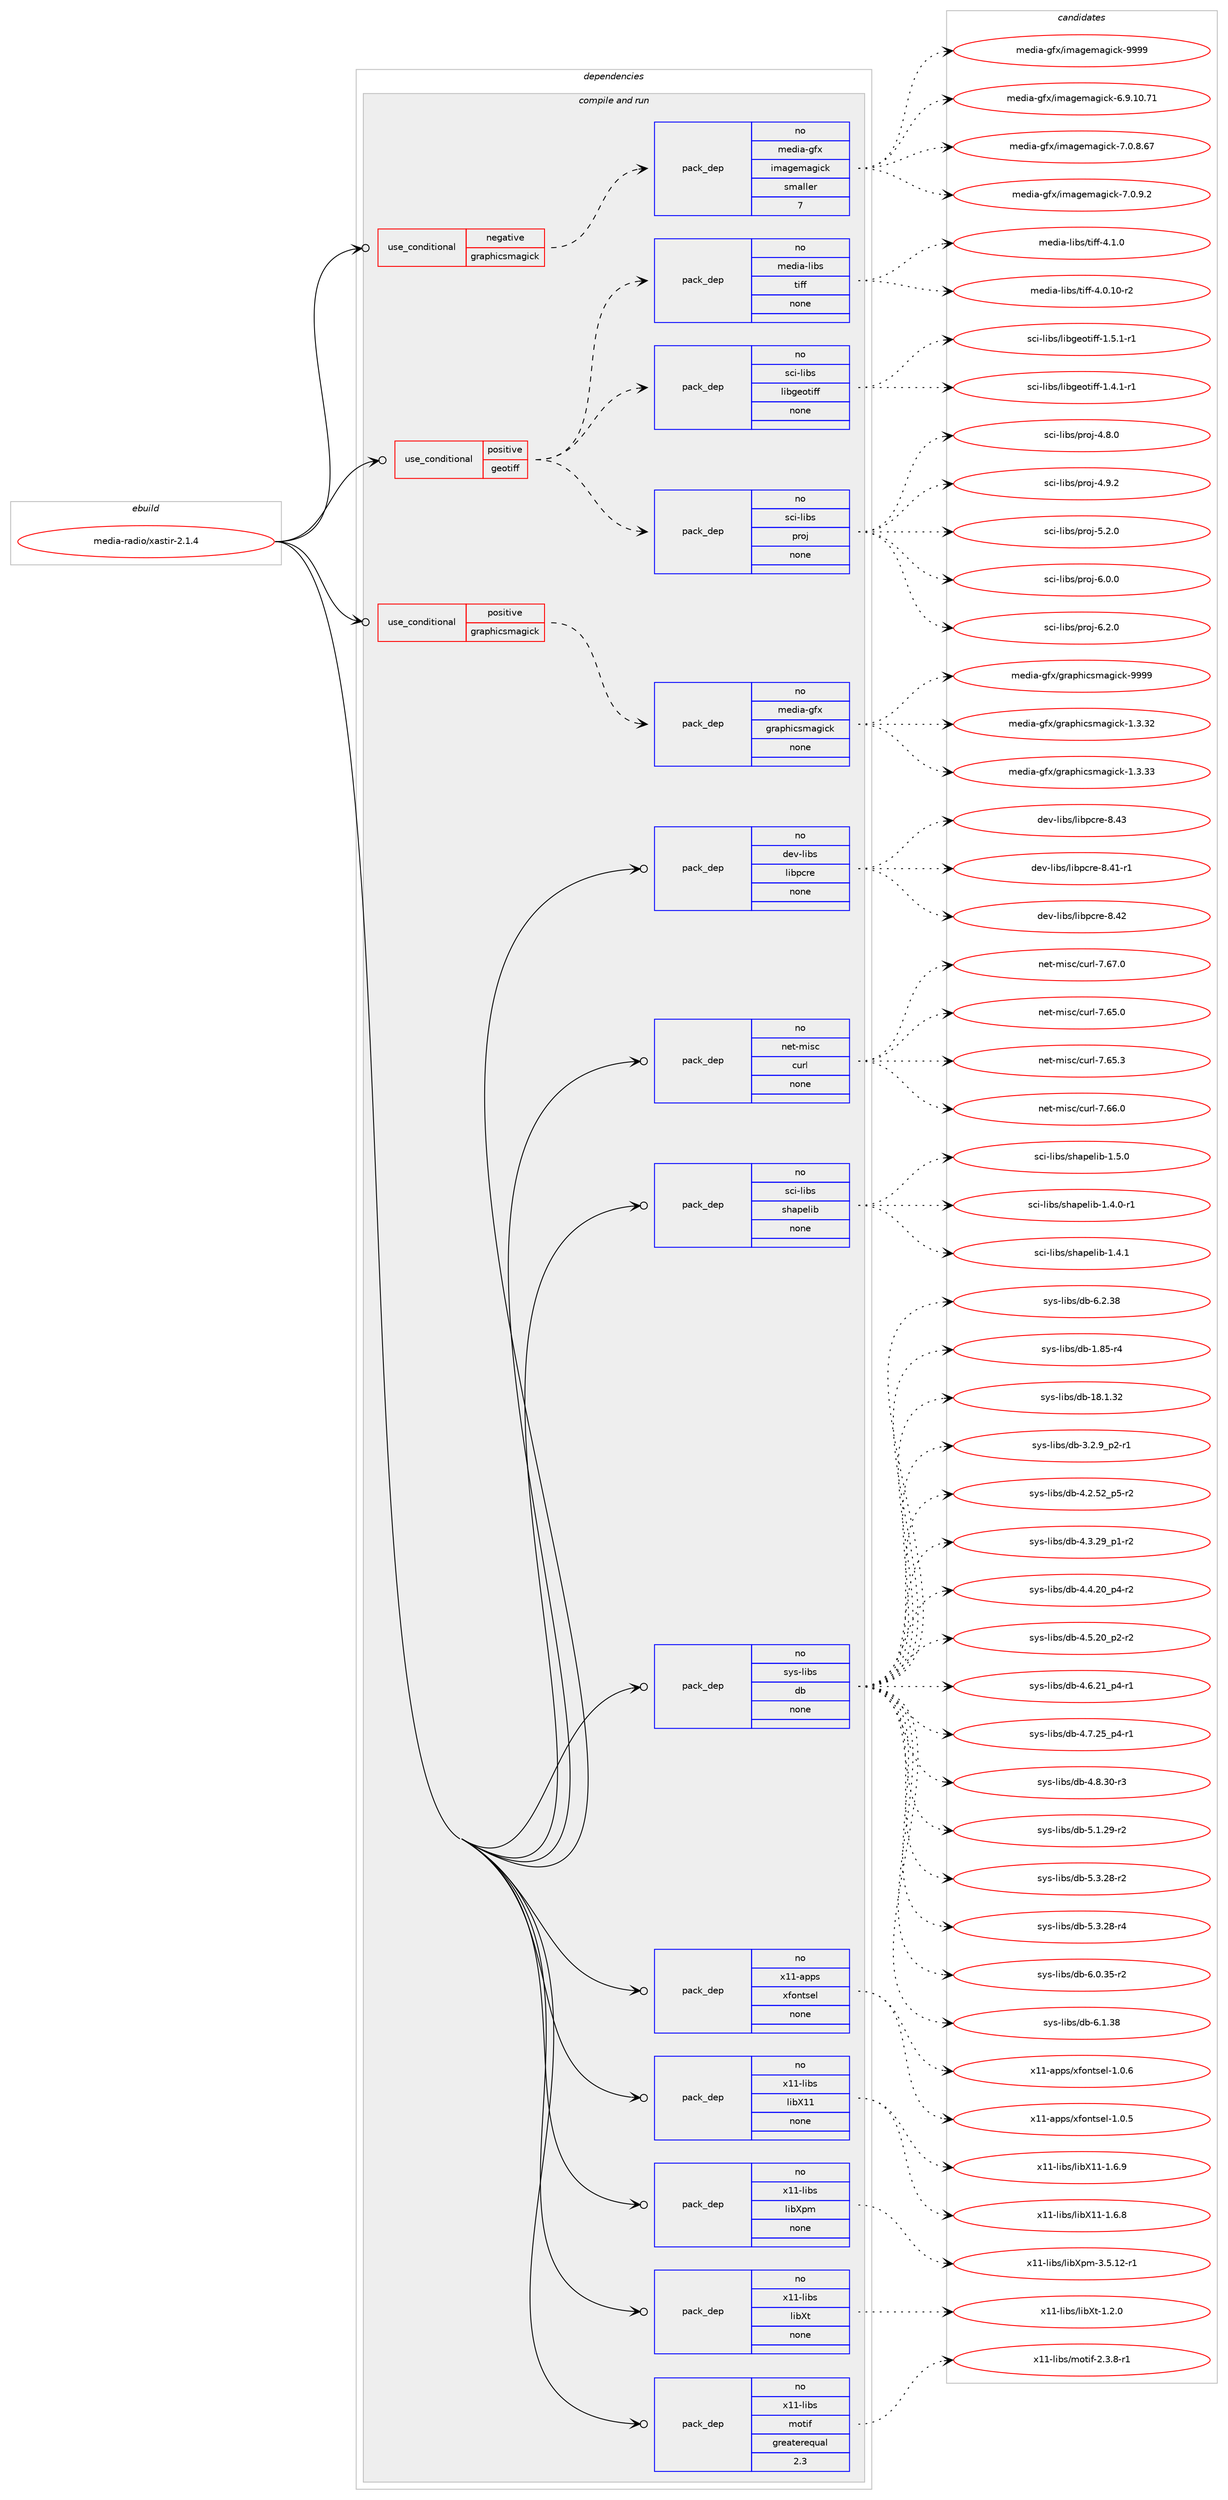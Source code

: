 digraph prolog {

# *************
# Graph options
# *************

newrank=true;
concentrate=true;
compound=true;
graph [rankdir=LR,fontname=Helvetica,fontsize=10,ranksep=1.5];#, ranksep=2.5, nodesep=0.2];
edge  [arrowhead=vee];
node  [fontname=Helvetica,fontsize=10];

# **********
# The ebuild
# **********

subgraph cluster_leftcol {
color=gray;
rank=same;
label=<<i>ebuild</i>>;
id [label="media-radio/xastir-2.1.4", color=red, width=4, href="../media-radio/xastir-2.1.4.svg"];
}

# ****************
# The dependencies
# ****************

subgraph cluster_midcol {
color=gray;
label=<<i>dependencies</i>>;
subgraph cluster_compile {
fillcolor="#eeeeee";
style=filled;
label=<<i>compile</i>>;
}
subgraph cluster_compileandrun {
fillcolor="#eeeeee";
style=filled;
label=<<i>compile and run</i>>;
subgraph cond193349 {
dependency796523 [label=<<TABLE BORDER="0" CELLBORDER="1" CELLSPACING="0" CELLPADDING="4"><TR><TD ROWSPAN="3" CELLPADDING="10">use_conditional</TD></TR><TR><TD>negative</TD></TR><TR><TD>graphicsmagick</TD></TR></TABLE>>, shape=none, color=red];
subgraph pack589260 {
dependency796524 [label=<<TABLE BORDER="0" CELLBORDER="1" CELLSPACING="0" CELLPADDING="4" WIDTH="220"><TR><TD ROWSPAN="6" CELLPADDING="30">pack_dep</TD></TR><TR><TD WIDTH="110">no</TD></TR><TR><TD>media-gfx</TD></TR><TR><TD>imagemagick</TD></TR><TR><TD>smaller</TD></TR><TR><TD>7</TD></TR></TABLE>>, shape=none, color=blue];
}
dependency796523:e -> dependency796524:w [weight=20,style="dashed",arrowhead="vee"];
}
id:e -> dependency796523:w [weight=20,style="solid",arrowhead="odotvee"];
subgraph cond193350 {
dependency796525 [label=<<TABLE BORDER="0" CELLBORDER="1" CELLSPACING="0" CELLPADDING="4"><TR><TD ROWSPAN="3" CELLPADDING="10">use_conditional</TD></TR><TR><TD>positive</TD></TR><TR><TD>geotiff</TD></TR></TABLE>>, shape=none, color=red];
subgraph pack589261 {
dependency796526 [label=<<TABLE BORDER="0" CELLBORDER="1" CELLSPACING="0" CELLPADDING="4" WIDTH="220"><TR><TD ROWSPAN="6" CELLPADDING="30">pack_dep</TD></TR><TR><TD WIDTH="110">no</TD></TR><TR><TD>sci-libs</TD></TR><TR><TD>proj</TD></TR><TR><TD>none</TD></TR><TR><TD></TD></TR></TABLE>>, shape=none, color=blue];
}
dependency796525:e -> dependency796526:w [weight=20,style="dashed",arrowhead="vee"];
subgraph pack589262 {
dependency796527 [label=<<TABLE BORDER="0" CELLBORDER="1" CELLSPACING="0" CELLPADDING="4" WIDTH="220"><TR><TD ROWSPAN="6" CELLPADDING="30">pack_dep</TD></TR><TR><TD WIDTH="110">no</TD></TR><TR><TD>sci-libs</TD></TR><TR><TD>libgeotiff</TD></TR><TR><TD>none</TD></TR><TR><TD></TD></TR></TABLE>>, shape=none, color=blue];
}
dependency796525:e -> dependency796527:w [weight=20,style="dashed",arrowhead="vee"];
subgraph pack589263 {
dependency796528 [label=<<TABLE BORDER="0" CELLBORDER="1" CELLSPACING="0" CELLPADDING="4" WIDTH="220"><TR><TD ROWSPAN="6" CELLPADDING="30">pack_dep</TD></TR><TR><TD WIDTH="110">no</TD></TR><TR><TD>media-libs</TD></TR><TR><TD>tiff</TD></TR><TR><TD>none</TD></TR><TR><TD></TD></TR></TABLE>>, shape=none, color=blue];
}
dependency796525:e -> dependency796528:w [weight=20,style="dashed",arrowhead="vee"];
}
id:e -> dependency796525:w [weight=20,style="solid",arrowhead="odotvee"];
subgraph cond193351 {
dependency796529 [label=<<TABLE BORDER="0" CELLBORDER="1" CELLSPACING="0" CELLPADDING="4"><TR><TD ROWSPAN="3" CELLPADDING="10">use_conditional</TD></TR><TR><TD>positive</TD></TR><TR><TD>graphicsmagick</TD></TR></TABLE>>, shape=none, color=red];
subgraph pack589264 {
dependency796530 [label=<<TABLE BORDER="0" CELLBORDER="1" CELLSPACING="0" CELLPADDING="4" WIDTH="220"><TR><TD ROWSPAN="6" CELLPADDING="30">pack_dep</TD></TR><TR><TD WIDTH="110">no</TD></TR><TR><TD>media-gfx</TD></TR><TR><TD>graphicsmagick</TD></TR><TR><TD>none</TD></TR><TR><TD></TD></TR></TABLE>>, shape=none, color=blue];
}
dependency796529:e -> dependency796530:w [weight=20,style="dashed",arrowhead="vee"];
}
id:e -> dependency796529:w [weight=20,style="solid",arrowhead="odotvee"];
subgraph pack589265 {
dependency796531 [label=<<TABLE BORDER="0" CELLBORDER="1" CELLSPACING="0" CELLPADDING="4" WIDTH="220"><TR><TD ROWSPAN="6" CELLPADDING="30">pack_dep</TD></TR><TR><TD WIDTH="110">no</TD></TR><TR><TD>dev-libs</TD></TR><TR><TD>libpcre</TD></TR><TR><TD>none</TD></TR><TR><TD></TD></TR></TABLE>>, shape=none, color=blue];
}
id:e -> dependency796531:w [weight=20,style="solid",arrowhead="odotvee"];
subgraph pack589266 {
dependency796532 [label=<<TABLE BORDER="0" CELLBORDER="1" CELLSPACING="0" CELLPADDING="4" WIDTH="220"><TR><TD ROWSPAN="6" CELLPADDING="30">pack_dep</TD></TR><TR><TD WIDTH="110">no</TD></TR><TR><TD>net-misc</TD></TR><TR><TD>curl</TD></TR><TR><TD>none</TD></TR><TR><TD></TD></TR></TABLE>>, shape=none, color=blue];
}
id:e -> dependency796532:w [weight=20,style="solid",arrowhead="odotvee"];
subgraph pack589267 {
dependency796533 [label=<<TABLE BORDER="0" CELLBORDER="1" CELLSPACING="0" CELLPADDING="4" WIDTH="220"><TR><TD ROWSPAN="6" CELLPADDING="30">pack_dep</TD></TR><TR><TD WIDTH="110">no</TD></TR><TR><TD>sci-libs</TD></TR><TR><TD>shapelib</TD></TR><TR><TD>none</TD></TR><TR><TD></TD></TR></TABLE>>, shape=none, color=blue];
}
id:e -> dependency796533:w [weight=20,style="solid",arrowhead="odotvee"];
subgraph pack589268 {
dependency796534 [label=<<TABLE BORDER="0" CELLBORDER="1" CELLSPACING="0" CELLPADDING="4" WIDTH="220"><TR><TD ROWSPAN="6" CELLPADDING="30">pack_dep</TD></TR><TR><TD WIDTH="110">no</TD></TR><TR><TD>sys-libs</TD></TR><TR><TD>db</TD></TR><TR><TD>none</TD></TR><TR><TD></TD></TR></TABLE>>, shape=none, color=blue];
}
id:e -> dependency796534:w [weight=20,style="solid",arrowhead="odotvee"];
subgraph pack589269 {
dependency796535 [label=<<TABLE BORDER="0" CELLBORDER="1" CELLSPACING="0" CELLPADDING="4" WIDTH="220"><TR><TD ROWSPAN="6" CELLPADDING="30">pack_dep</TD></TR><TR><TD WIDTH="110">no</TD></TR><TR><TD>x11-apps</TD></TR><TR><TD>xfontsel</TD></TR><TR><TD>none</TD></TR><TR><TD></TD></TR></TABLE>>, shape=none, color=blue];
}
id:e -> dependency796535:w [weight=20,style="solid",arrowhead="odotvee"];
subgraph pack589270 {
dependency796536 [label=<<TABLE BORDER="0" CELLBORDER="1" CELLSPACING="0" CELLPADDING="4" WIDTH="220"><TR><TD ROWSPAN="6" CELLPADDING="30">pack_dep</TD></TR><TR><TD WIDTH="110">no</TD></TR><TR><TD>x11-libs</TD></TR><TR><TD>libX11</TD></TR><TR><TD>none</TD></TR><TR><TD></TD></TR></TABLE>>, shape=none, color=blue];
}
id:e -> dependency796536:w [weight=20,style="solid",arrowhead="odotvee"];
subgraph pack589271 {
dependency796537 [label=<<TABLE BORDER="0" CELLBORDER="1" CELLSPACING="0" CELLPADDING="4" WIDTH="220"><TR><TD ROWSPAN="6" CELLPADDING="30">pack_dep</TD></TR><TR><TD WIDTH="110">no</TD></TR><TR><TD>x11-libs</TD></TR><TR><TD>libXpm</TD></TR><TR><TD>none</TD></TR><TR><TD></TD></TR></TABLE>>, shape=none, color=blue];
}
id:e -> dependency796537:w [weight=20,style="solid",arrowhead="odotvee"];
subgraph pack589272 {
dependency796538 [label=<<TABLE BORDER="0" CELLBORDER="1" CELLSPACING="0" CELLPADDING="4" WIDTH="220"><TR><TD ROWSPAN="6" CELLPADDING="30">pack_dep</TD></TR><TR><TD WIDTH="110">no</TD></TR><TR><TD>x11-libs</TD></TR><TR><TD>libXt</TD></TR><TR><TD>none</TD></TR><TR><TD></TD></TR></TABLE>>, shape=none, color=blue];
}
id:e -> dependency796538:w [weight=20,style="solid",arrowhead="odotvee"];
subgraph pack589273 {
dependency796539 [label=<<TABLE BORDER="0" CELLBORDER="1" CELLSPACING="0" CELLPADDING="4" WIDTH="220"><TR><TD ROWSPAN="6" CELLPADDING="30">pack_dep</TD></TR><TR><TD WIDTH="110">no</TD></TR><TR><TD>x11-libs</TD></TR><TR><TD>motif</TD></TR><TR><TD>greaterequal</TD></TR><TR><TD>2.3</TD></TR></TABLE>>, shape=none, color=blue];
}
id:e -> dependency796539:w [weight=20,style="solid",arrowhead="odotvee"];
}
subgraph cluster_run {
fillcolor="#eeeeee";
style=filled;
label=<<i>run</i>>;
}
}

# **************
# The candidates
# **************

subgraph cluster_choices {
rank=same;
color=gray;
label=<<i>candidates</i>>;

subgraph choice589260 {
color=black;
nodesep=1;
choice10910110010597451031021204710510997103101109971031059910745544657464948465549 [label="media-gfx/imagemagick-6.9.10.71", color=red, width=4,href="../media-gfx/imagemagick-6.9.10.71.svg"];
choice109101100105974510310212047105109971031011099710310599107455546484656465455 [label="media-gfx/imagemagick-7.0.8.67", color=red, width=4,href="../media-gfx/imagemagick-7.0.8.67.svg"];
choice1091011001059745103102120471051099710310110997103105991074555464846574650 [label="media-gfx/imagemagick-7.0.9.2", color=red, width=4,href="../media-gfx/imagemagick-7.0.9.2.svg"];
choice1091011001059745103102120471051099710310110997103105991074557575757 [label="media-gfx/imagemagick-9999", color=red, width=4,href="../media-gfx/imagemagick-9999.svg"];
dependency796524:e -> choice10910110010597451031021204710510997103101109971031059910745544657464948465549:w [style=dotted,weight="100"];
dependency796524:e -> choice109101100105974510310212047105109971031011099710310599107455546484656465455:w [style=dotted,weight="100"];
dependency796524:e -> choice1091011001059745103102120471051099710310110997103105991074555464846574650:w [style=dotted,weight="100"];
dependency796524:e -> choice1091011001059745103102120471051099710310110997103105991074557575757:w [style=dotted,weight="100"];
}
subgraph choice589261 {
color=black;
nodesep=1;
choice11599105451081059811547112114111106455246564648 [label="sci-libs/proj-4.8.0", color=red, width=4,href="../sci-libs/proj-4.8.0.svg"];
choice11599105451081059811547112114111106455246574650 [label="sci-libs/proj-4.9.2", color=red, width=4,href="../sci-libs/proj-4.9.2.svg"];
choice11599105451081059811547112114111106455346504648 [label="sci-libs/proj-5.2.0", color=red, width=4,href="../sci-libs/proj-5.2.0.svg"];
choice11599105451081059811547112114111106455446484648 [label="sci-libs/proj-6.0.0", color=red, width=4,href="../sci-libs/proj-6.0.0.svg"];
choice11599105451081059811547112114111106455446504648 [label="sci-libs/proj-6.2.0", color=red, width=4,href="../sci-libs/proj-6.2.0.svg"];
dependency796526:e -> choice11599105451081059811547112114111106455246564648:w [style=dotted,weight="100"];
dependency796526:e -> choice11599105451081059811547112114111106455246574650:w [style=dotted,weight="100"];
dependency796526:e -> choice11599105451081059811547112114111106455346504648:w [style=dotted,weight="100"];
dependency796526:e -> choice11599105451081059811547112114111106455446484648:w [style=dotted,weight="100"];
dependency796526:e -> choice11599105451081059811547112114111106455446504648:w [style=dotted,weight="100"];
}
subgraph choice589262 {
color=black;
nodesep=1;
choice11599105451081059811547108105981031011111161051021024549465246494511449 [label="sci-libs/libgeotiff-1.4.1-r1", color=red, width=4,href="../sci-libs/libgeotiff-1.4.1-r1.svg"];
choice11599105451081059811547108105981031011111161051021024549465346494511449 [label="sci-libs/libgeotiff-1.5.1-r1", color=red, width=4,href="../sci-libs/libgeotiff-1.5.1-r1.svg"];
dependency796527:e -> choice11599105451081059811547108105981031011111161051021024549465246494511449:w [style=dotted,weight="100"];
dependency796527:e -> choice11599105451081059811547108105981031011111161051021024549465346494511449:w [style=dotted,weight="100"];
}
subgraph choice589263 {
color=black;
nodesep=1;
choice10910110010597451081059811547116105102102455246484649484511450 [label="media-libs/tiff-4.0.10-r2", color=red, width=4,href="../media-libs/tiff-4.0.10-r2.svg"];
choice10910110010597451081059811547116105102102455246494648 [label="media-libs/tiff-4.1.0", color=red, width=4,href="../media-libs/tiff-4.1.0.svg"];
dependency796528:e -> choice10910110010597451081059811547116105102102455246484649484511450:w [style=dotted,weight="100"];
dependency796528:e -> choice10910110010597451081059811547116105102102455246494648:w [style=dotted,weight="100"];
}
subgraph choice589264 {
color=black;
nodesep=1;
choice1091011001059745103102120471031149711210410599115109971031059910745494651465150 [label="media-gfx/graphicsmagick-1.3.32", color=red, width=4,href="../media-gfx/graphicsmagick-1.3.32.svg"];
choice1091011001059745103102120471031149711210410599115109971031059910745494651465151 [label="media-gfx/graphicsmagick-1.3.33", color=red, width=4,href="../media-gfx/graphicsmagick-1.3.33.svg"];
choice109101100105974510310212047103114971121041059911510997103105991074557575757 [label="media-gfx/graphicsmagick-9999", color=red, width=4,href="../media-gfx/graphicsmagick-9999.svg"];
dependency796530:e -> choice1091011001059745103102120471031149711210410599115109971031059910745494651465150:w [style=dotted,weight="100"];
dependency796530:e -> choice1091011001059745103102120471031149711210410599115109971031059910745494651465151:w [style=dotted,weight="100"];
dependency796530:e -> choice109101100105974510310212047103114971121041059911510997103105991074557575757:w [style=dotted,weight="100"];
}
subgraph choice589265 {
color=black;
nodesep=1;
choice100101118451081059811547108105981129911410145564652494511449 [label="dev-libs/libpcre-8.41-r1", color=red, width=4,href="../dev-libs/libpcre-8.41-r1.svg"];
choice10010111845108105981154710810598112991141014556465250 [label="dev-libs/libpcre-8.42", color=red, width=4,href="../dev-libs/libpcre-8.42.svg"];
choice10010111845108105981154710810598112991141014556465251 [label="dev-libs/libpcre-8.43", color=red, width=4,href="../dev-libs/libpcre-8.43.svg"];
dependency796531:e -> choice100101118451081059811547108105981129911410145564652494511449:w [style=dotted,weight="100"];
dependency796531:e -> choice10010111845108105981154710810598112991141014556465250:w [style=dotted,weight="100"];
dependency796531:e -> choice10010111845108105981154710810598112991141014556465251:w [style=dotted,weight="100"];
}
subgraph choice589266 {
color=black;
nodesep=1;
choice1101011164510910511599479911711410845554654534648 [label="net-misc/curl-7.65.0", color=red, width=4,href="../net-misc/curl-7.65.0.svg"];
choice1101011164510910511599479911711410845554654534651 [label="net-misc/curl-7.65.3", color=red, width=4,href="../net-misc/curl-7.65.3.svg"];
choice1101011164510910511599479911711410845554654544648 [label="net-misc/curl-7.66.0", color=red, width=4,href="../net-misc/curl-7.66.0.svg"];
choice1101011164510910511599479911711410845554654554648 [label="net-misc/curl-7.67.0", color=red, width=4,href="../net-misc/curl-7.67.0.svg"];
dependency796532:e -> choice1101011164510910511599479911711410845554654534648:w [style=dotted,weight="100"];
dependency796532:e -> choice1101011164510910511599479911711410845554654534651:w [style=dotted,weight="100"];
dependency796532:e -> choice1101011164510910511599479911711410845554654544648:w [style=dotted,weight="100"];
dependency796532:e -> choice1101011164510910511599479911711410845554654554648:w [style=dotted,weight="100"];
}
subgraph choice589267 {
color=black;
nodesep=1;
choice1159910545108105981154711510497112101108105984549465246484511449 [label="sci-libs/shapelib-1.4.0-r1", color=red, width=4,href="../sci-libs/shapelib-1.4.0-r1.svg"];
choice115991054510810598115471151049711210110810598454946524649 [label="sci-libs/shapelib-1.4.1", color=red, width=4,href="../sci-libs/shapelib-1.4.1.svg"];
choice115991054510810598115471151049711210110810598454946534648 [label="sci-libs/shapelib-1.5.0", color=red, width=4,href="../sci-libs/shapelib-1.5.0.svg"];
dependency796533:e -> choice1159910545108105981154711510497112101108105984549465246484511449:w [style=dotted,weight="100"];
dependency796533:e -> choice115991054510810598115471151049711210110810598454946524649:w [style=dotted,weight="100"];
dependency796533:e -> choice115991054510810598115471151049711210110810598454946534648:w [style=dotted,weight="100"];
}
subgraph choice589268 {
color=black;
nodesep=1;
choice1151211154510810598115471009845494656534511452 [label="sys-libs/db-1.85-r4", color=red, width=4,href="../sys-libs/db-1.85-r4.svg"];
choice115121115451081059811547100984549564649465150 [label="sys-libs/db-18.1.32", color=red, width=4,href="../sys-libs/db-18.1.32.svg"];
choice1151211154510810598115471009845514650465795112504511449 [label="sys-libs/db-3.2.9_p2-r1", color=red, width=4,href="../sys-libs/db-3.2.9_p2-r1.svg"];
choice115121115451081059811547100984552465046535095112534511450 [label="sys-libs/db-4.2.52_p5-r2", color=red, width=4,href="../sys-libs/db-4.2.52_p5-r2.svg"];
choice115121115451081059811547100984552465146505795112494511450 [label="sys-libs/db-4.3.29_p1-r2", color=red, width=4,href="../sys-libs/db-4.3.29_p1-r2.svg"];
choice115121115451081059811547100984552465246504895112524511450 [label="sys-libs/db-4.4.20_p4-r2", color=red, width=4,href="../sys-libs/db-4.4.20_p4-r2.svg"];
choice115121115451081059811547100984552465346504895112504511450 [label="sys-libs/db-4.5.20_p2-r2", color=red, width=4,href="../sys-libs/db-4.5.20_p2-r2.svg"];
choice115121115451081059811547100984552465446504995112524511449 [label="sys-libs/db-4.6.21_p4-r1", color=red, width=4,href="../sys-libs/db-4.6.21_p4-r1.svg"];
choice115121115451081059811547100984552465546505395112524511449 [label="sys-libs/db-4.7.25_p4-r1", color=red, width=4,href="../sys-libs/db-4.7.25_p4-r1.svg"];
choice11512111545108105981154710098455246564651484511451 [label="sys-libs/db-4.8.30-r3", color=red, width=4,href="../sys-libs/db-4.8.30-r3.svg"];
choice11512111545108105981154710098455346494650574511450 [label="sys-libs/db-5.1.29-r2", color=red, width=4,href="../sys-libs/db-5.1.29-r2.svg"];
choice11512111545108105981154710098455346514650564511450 [label="sys-libs/db-5.3.28-r2", color=red, width=4,href="../sys-libs/db-5.3.28-r2.svg"];
choice11512111545108105981154710098455346514650564511452 [label="sys-libs/db-5.3.28-r4", color=red, width=4,href="../sys-libs/db-5.3.28-r4.svg"];
choice11512111545108105981154710098455446484651534511450 [label="sys-libs/db-6.0.35-r2", color=red, width=4,href="../sys-libs/db-6.0.35-r2.svg"];
choice1151211154510810598115471009845544649465156 [label="sys-libs/db-6.1.38", color=red, width=4,href="../sys-libs/db-6.1.38.svg"];
choice1151211154510810598115471009845544650465156 [label="sys-libs/db-6.2.38", color=red, width=4,href="../sys-libs/db-6.2.38.svg"];
dependency796534:e -> choice1151211154510810598115471009845494656534511452:w [style=dotted,weight="100"];
dependency796534:e -> choice115121115451081059811547100984549564649465150:w [style=dotted,weight="100"];
dependency796534:e -> choice1151211154510810598115471009845514650465795112504511449:w [style=dotted,weight="100"];
dependency796534:e -> choice115121115451081059811547100984552465046535095112534511450:w [style=dotted,weight="100"];
dependency796534:e -> choice115121115451081059811547100984552465146505795112494511450:w [style=dotted,weight="100"];
dependency796534:e -> choice115121115451081059811547100984552465246504895112524511450:w [style=dotted,weight="100"];
dependency796534:e -> choice115121115451081059811547100984552465346504895112504511450:w [style=dotted,weight="100"];
dependency796534:e -> choice115121115451081059811547100984552465446504995112524511449:w [style=dotted,weight="100"];
dependency796534:e -> choice115121115451081059811547100984552465546505395112524511449:w [style=dotted,weight="100"];
dependency796534:e -> choice11512111545108105981154710098455246564651484511451:w [style=dotted,weight="100"];
dependency796534:e -> choice11512111545108105981154710098455346494650574511450:w [style=dotted,weight="100"];
dependency796534:e -> choice11512111545108105981154710098455346514650564511450:w [style=dotted,weight="100"];
dependency796534:e -> choice11512111545108105981154710098455346514650564511452:w [style=dotted,weight="100"];
dependency796534:e -> choice11512111545108105981154710098455446484651534511450:w [style=dotted,weight="100"];
dependency796534:e -> choice1151211154510810598115471009845544649465156:w [style=dotted,weight="100"];
dependency796534:e -> choice1151211154510810598115471009845544650465156:w [style=dotted,weight="100"];
}
subgraph choice589269 {
color=black;
nodesep=1;
choice1204949459711211211547120102111110116115101108454946484653 [label="x11-apps/xfontsel-1.0.5", color=red, width=4,href="../x11-apps/xfontsel-1.0.5.svg"];
choice1204949459711211211547120102111110116115101108454946484654 [label="x11-apps/xfontsel-1.0.6", color=red, width=4,href="../x11-apps/xfontsel-1.0.6.svg"];
dependency796535:e -> choice1204949459711211211547120102111110116115101108454946484653:w [style=dotted,weight="100"];
dependency796535:e -> choice1204949459711211211547120102111110116115101108454946484654:w [style=dotted,weight="100"];
}
subgraph choice589270 {
color=black;
nodesep=1;
choice120494945108105981154710810598884949454946544656 [label="x11-libs/libX11-1.6.8", color=red, width=4,href="../x11-libs/libX11-1.6.8.svg"];
choice120494945108105981154710810598884949454946544657 [label="x11-libs/libX11-1.6.9", color=red, width=4,href="../x11-libs/libX11-1.6.9.svg"];
dependency796536:e -> choice120494945108105981154710810598884949454946544656:w [style=dotted,weight="100"];
dependency796536:e -> choice120494945108105981154710810598884949454946544657:w [style=dotted,weight="100"];
}
subgraph choice589271 {
color=black;
nodesep=1;
choice12049494510810598115471081059888112109455146534649504511449 [label="x11-libs/libXpm-3.5.12-r1", color=red, width=4,href="../x11-libs/libXpm-3.5.12-r1.svg"];
dependency796537:e -> choice12049494510810598115471081059888112109455146534649504511449:w [style=dotted,weight="100"];
}
subgraph choice589272 {
color=black;
nodesep=1;
choice12049494510810598115471081059888116454946504648 [label="x11-libs/libXt-1.2.0", color=red, width=4,href="../x11-libs/libXt-1.2.0.svg"];
dependency796538:e -> choice12049494510810598115471081059888116454946504648:w [style=dotted,weight="100"];
}
subgraph choice589273 {
color=black;
nodesep=1;
choice12049494510810598115471091111161051024550465146564511449 [label="x11-libs/motif-2.3.8-r1", color=red, width=4,href="../x11-libs/motif-2.3.8-r1.svg"];
dependency796539:e -> choice12049494510810598115471091111161051024550465146564511449:w [style=dotted,weight="100"];
}
}

}
